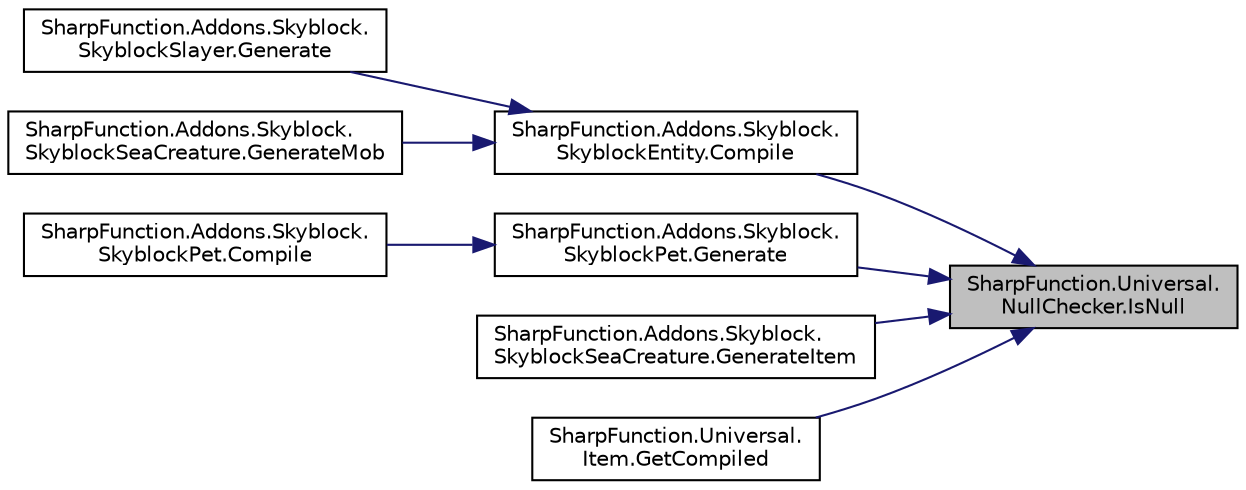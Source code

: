 digraph "SharpFunction.Universal.NullChecker.IsNull"
{
 // LATEX_PDF_SIZE
  edge [fontname="Helvetica",fontsize="10",labelfontname="Helvetica",labelfontsize="10"];
  node [fontname="Helvetica",fontsize="10",shape=record];
  rankdir="RL";
  Node1 [label="SharpFunction.Universal.\lNullChecker.IsNull",height=0.2,width=0.4,color="black", fillcolor="grey75", style="filled", fontcolor="black",tooltip=" "];
  Node1 -> Node2 [dir="back",color="midnightblue",fontsize="10",style="solid",fontname="Helvetica"];
  Node2 [label="SharpFunction.Addons.Skyblock.\lSkyblockEntity.Compile",height=0.2,width=0.4,color="black", fillcolor="white", style="filled",URL="$class_sharp_function_1_1_addons_1_1_skyblock_1_1_skyblock_entity.html#a969e7e3f2371604ef04c3a14ce0922f7",tooltip="Compiles data to Command, which can then be invoked."];
  Node2 -> Node3 [dir="back",color="midnightblue",fontsize="10",style="solid",fontname="Helvetica"];
  Node3 [label="SharpFunction.Addons.Skyblock.\lSkyblockSlayer.Generate",height=0.2,width=0.4,color="black", fillcolor="white", style="filled",URL="$class_sharp_function_1_1_addons_1_1_skyblock_1_1_skyblock_slayer.html#ac7d9e7e6984ef528eb26ed95383a8d0b",tooltip="Generates all the required stuff for datapack"];
  Node2 -> Node4 [dir="back",color="midnightblue",fontsize="10",style="solid",fontname="Helvetica"];
  Node4 [label="SharpFunction.Addons.Skyblock.\lSkyblockSeaCreature.GenerateMob",height=0.2,width=0.4,color="black", fillcolor="white", style="filled",URL="$class_sharp_function_1_1_addons_1_1_skyblock_1_1_skyblock_sea_creature.html#a51faeca048605245b38f48da9517168e",tooltip="Generates the mob representing sea creature"];
  Node1 -> Node5 [dir="back",color="midnightblue",fontsize="10",style="solid",fontname="Helvetica"];
  Node5 [label="SharpFunction.Addons.Skyblock.\lSkyblockPet.Generate",height=0.2,width=0.4,color="black", fillcolor="white", style="filled",URL="$class_sharp_function_1_1_addons_1_1_skyblock_1_1_skyblock_pet.html#add45c6b62f39177f26d8ebf04702fcb6",tooltip="Generates the give command"];
  Node5 -> Node6 [dir="back",color="midnightblue",fontsize="10",style="solid",fontname="Helvetica"];
  Node6 [label="SharpFunction.Addons.Skyblock.\lSkyblockPet.Compile",height=0.2,width=0.4,color="black", fillcolor="white", style="filled",URL="$class_sharp_function_1_1_addons_1_1_skyblock_1_1_skyblock_pet.html#a6fbf01f9ac195e98098bb6dd896aba83",tooltip="Generates the /give command and compiles it to string"];
  Node1 -> Node7 [dir="back",color="midnightblue",fontsize="10",style="solid",fontname="Helvetica"];
  Node7 [label="SharpFunction.Addons.Skyblock.\lSkyblockSeaCreature.GenerateItem",height=0.2,width=0.4,color="black", fillcolor="white", style="filled",URL="$class_sharp_function_1_1_addons_1_1_skyblock_1_1_skyblock_sea_creature.html#acc001263e5a75c199028453b73c8704e",tooltip="Generates the item representing sea creature"];
  Node1 -> Node8 [dir="back",color="midnightblue",fontsize="10",style="solid",fontname="Helvetica"];
  Node8 [label="SharpFunction.Universal.\lItem.GetCompiled",height=0.2,width=0.4,color="black", fillcolor="white", style="filled",URL="$class_sharp_function_1_1_universal_1_1_item.html#a60f5dccc4c3a1fa6e74c237851b7a997",tooltip=" "];
}
